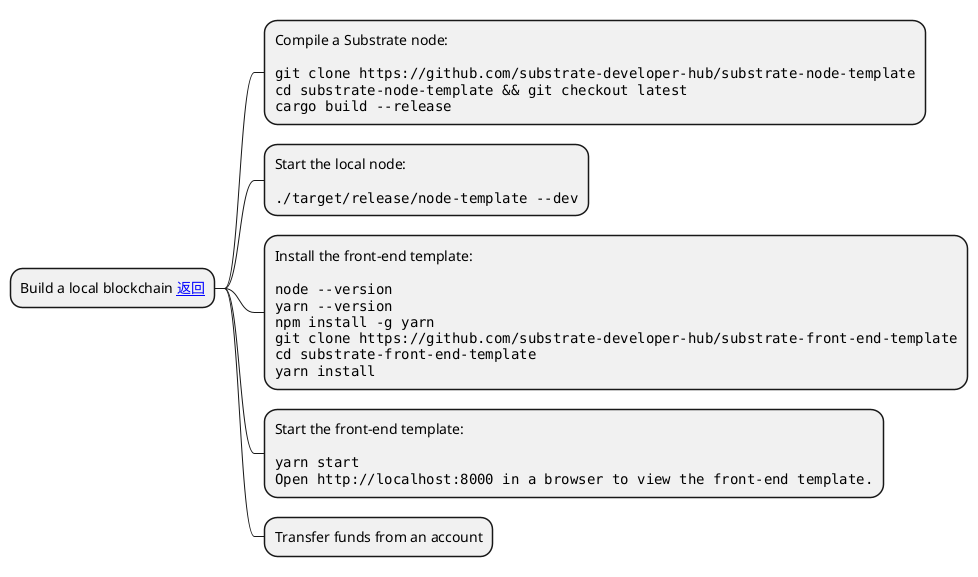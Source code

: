 @startmindmap
'scale 850 width
* Build a local blockchain [[#总览 返回]]
**:Compile a Substrate node:
<code>

git clone https://github.com/substrate-developer-hub/substrate-node-template
cd substrate-node-template && git checkout latest
cargo build --release
</code>;
**:Start the local node:
<code>

./target/release/node-template --dev
</code>;
**:Install the front-end template:
<code>

node --version
yarn --version
npm install -g yarn
git clone https://github.com/substrate-developer-hub/substrate-front-end-template
cd substrate-front-end-template
yarn install
</code>;
**:Start the front-end template:
<code>

yarn start
Open http://localhost:8000 in a browser to view the front-end template.
</code>;
** Transfer funds from an account

@endmindmap